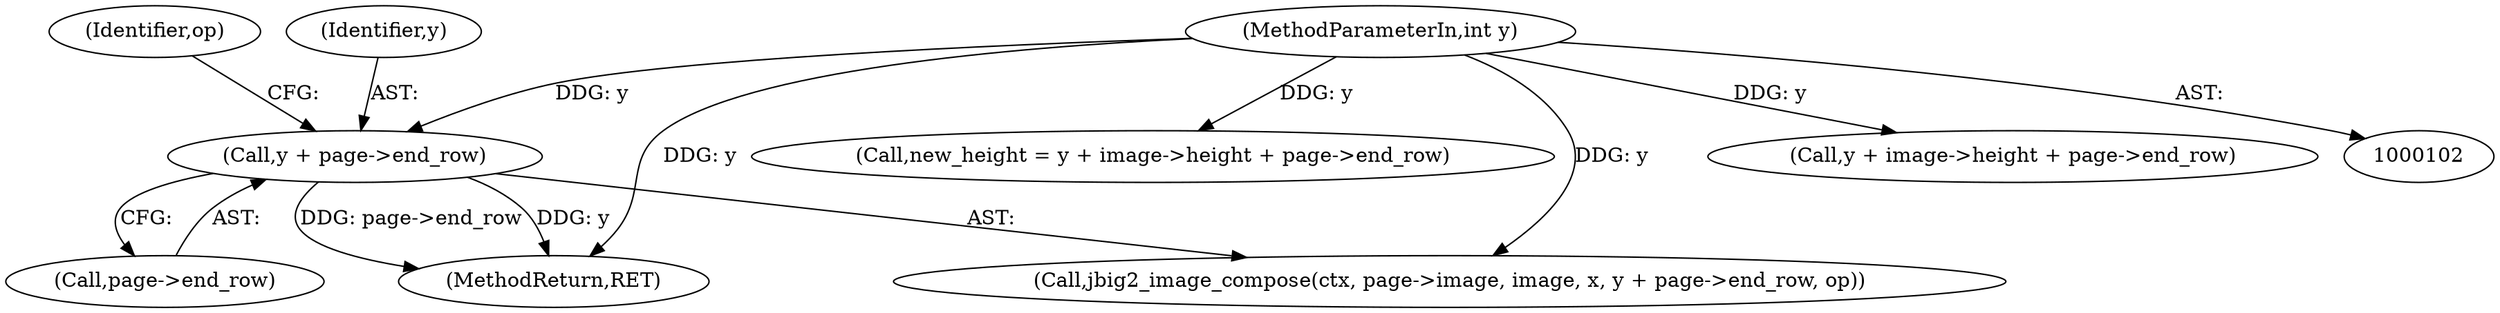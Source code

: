 digraph "0_ghostscript_e698d5c11d27212aa1098bc5b1673a3378563092_10@pointer" {
"1000176" [label="(Call,y + page->end_row)"];
"1000107" [label="(MethodParameterIn,int y)"];
"1000181" [label="(Identifier,op)"];
"1000177" [label="(Identifier,y)"];
"1000131" [label="(Call,new_height = y + image->height + page->end_row)"];
"1000178" [label="(Call,page->end_row)"];
"1000176" [label="(Call,y + page->end_row)"];
"1000184" [label="(MethodReturn,RET)"];
"1000107" [label="(MethodParameterIn,int y)"];
"1000169" [label="(Call,jbig2_image_compose(ctx, page->image, image, x, y + page->end_row, op))"];
"1000133" [label="(Call,y + image->height + page->end_row)"];
"1000176" -> "1000169"  [label="AST: "];
"1000176" -> "1000178"  [label="CFG: "];
"1000177" -> "1000176"  [label="AST: "];
"1000178" -> "1000176"  [label="AST: "];
"1000181" -> "1000176"  [label="CFG: "];
"1000176" -> "1000184"  [label="DDG: page->end_row"];
"1000176" -> "1000184"  [label="DDG: y"];
"1000107" -> "1000176"  [label="DDG: y"];
"1000107" -> "1000102"  [label="AST: "];
"1000107" -> "1000184"  [label="DDG: y"];
"1000107" -> "1000131"  [label="DDG: y"];
"1000107" -> "1000133"  [label="DDG: y"];
"1000107" -> "1000169"  [label="DDG: y"];
}

